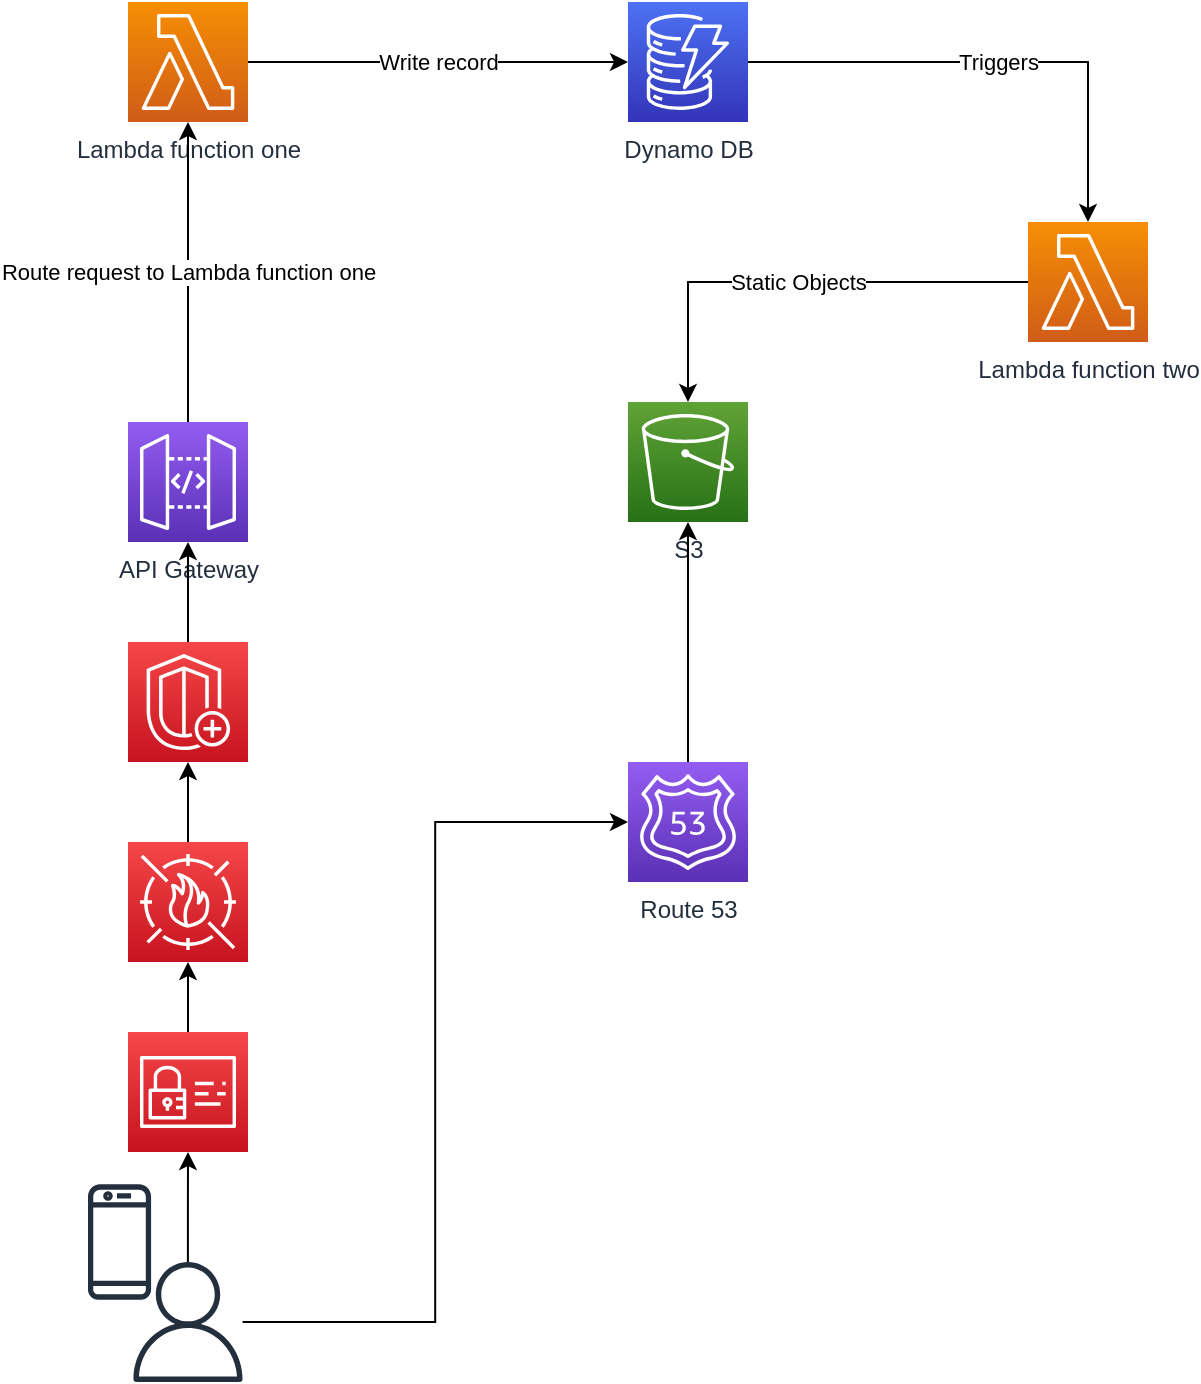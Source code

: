 <mxfile version="16.2.2" type="device" pages="3"><diagram id="x47uHL8uQdAV1XfQ2z89" name="AWS Serverless"><mxGraphModel dx="868" dy="450" grid="1" gridSize="10" guides="1" tooltips="1" connect="1" arrows="1" fold="1" page="1" pageScale="1" pageWidth="827" pageHeight="1169" math="0" shadow="0"><root><mxCell id="7haIx-nQYGhBzFBD8ySP-0"/><mxCell id="7haIx-nQYGhBzFBD8ySP-1" parent="7haIx-nQYGhBzFBD8ySP-0"/><mxCell id="BytjNNwrXTVld8nPMfhm-2" value="Write record" style="edgeStyle=orthogonalEdgeStyle;rounded=0;orthogonalLoop=1;jettySize=auto;html=1;entryX=0;entryY=0.5;entryDx=0;entryDy=0;entryPerimeter=0;" parent="7haIx-nQYGhBzFBD8ySP-1" source="BytjNNwrXTVld8nPMfhm-0" target="BytjNNwrXTVld8nPMfhm-1" edge="1"><mxGeometry relative="1" as="geometry"/></mxCell><mxCell id="BytjNNwrXTVld8nPMfhm-0" value="Lambda function one&lt;br&gt;" style="sketch=0;points=[[0,0,0],[0.25,0,0],[0.5,0,0],[0.75,0,0],[1,0,0],[0,1,0],[0.25,1,0],[0.5,1,0],[0.75,1,0],[1,1,0],[0,0.25,0],[0,0.5,0],[0,0.75,0],[1,0.25,0],[1,0.5,0],[1,0.75,0]];outlineConnect=0;fontColor=#232F3E;gradientColor=#F78E04;gradientDirection=north;fillColor=#D05C17;strokeColor=#ffffff;dashed=0;verticalLabelPosition=bottom;verticalAlign=top;align=center;html=1;fontSize=12;fontStyle=0;aspect=fixed;shape=mxgraph.aws4.resourceIcon;resIcon=mxgraph.aws4.lambda;" parent="7haIx-nQYGhBzFBD8ySP-1" vertex="1"><mxGeometry x="80" y="70" width="60" height="60" as="geometry"/></mxCell><mxCell id="BytjNNwrXTVld8nPMfhm-4" value="Triggers" style="edgeStyle=orthogonalEdgeStyle;rounded=0;orthogonalLoop=1;jettySize=auto;html=1;entryX=0.5;entryY=0;entryDx=0;entryDy=0;entryPerimeter=0;" parent="7haIx-nQYGhBzFBD8ySP-1" source="BytjNNwrXTVld8nPMfhm-1" target="BytjNNwrXTVld8nPMfhm-3" edge="1"><mxGeometry relative="1" as="geometry"/></mxCell><mxCell id="BytjNNwrXTVld8nPMfhm-1" value="Dynamo DB" style="sketch=0;points=[[0,0,0],[0.25,0,0],[0.5,0,0],[0.75,0,0],[1,0,0],[0,1,0],[0.25,1,0],[0.5,1,0],[0.75,1,0],[1,1,0],[0,0.25,0],[0,0.5,0],[0,0.75,0],[1,0.25,0],[1,0.5,0],[1,0.75,0]];outlineConnect=0;fontColor=#232F3E;gradientColor=#4D72F3;gradientDirection=north;fillColor=#3334B9;strokeColor=#ffffff;dashed=0;verticalLabelPosition=bottom;verticalAlign=top;align=center;html=1;fontSize=12;fontStyle=0;aspect=fixed;shape=mxgraph.aws4.resourceIcon;resIcon=mxgraph.aws4.dynamodb;" parent="7haIx-nQYGhBzFBD8ySP-1" vertex="1"><mxGeometry x="330" y="70" width="60" height="60" as="geometry"/></mxCell><mxCell id="BytjNNwrXTVld8nPMfhm-6" value="Static Objects&lt;br&gt;" style="edgeStyle=orthogonalEdgeStyle;rounded=0;orthogonalLoop=1;jettySize=auto;html=1;entryX=0.5;entryY=0;entryDx=0;entryDy=0;entryPerimeter=0;" parent="7haIx-nQYGhBzFBD8ySP-1" source="BytjNNwrXTVld8nPMfhm-3" target="BytjNNwrXTVld8nPMfhm-5" edge="1"><mxGeometry relative="1" as="geometry"/></mxCell><mxCell id="BytjNNwrXTVld8nPMfhm-3" value="Lambda function two" style="sketch=0;points=[[0,0,0],[0.25,0,0],[0.5,0,0],[0.75,0,0],[1,0,0],[0,1,0],[0.25,1,0],[0.5,1,0],[0.75,1,0],[1,1,0],[0,0.25,0],[0,0.5,0],[0,0.75,0],[1,0.25,0],[1,0.5,0],[1,0.75,0]];outlineConnect=0;fontColor=#232F3E;gradientColor=#F78E04;gradientDirection=north;fillColor=#D05C17;strokeColor=#ffffff;dashed=0;verticalLabelPosition=bottom;verticalAlign=top;align=center;html=1;fontSize=12;fontStyle=0;aspect=fixed;shape=mxgraph.aws4.resourceIcon;resIcon=mxgraph.aws4.lambda;" parent="7haIx-nQYGhBzFBD8ySP-1" vertex="1"><mxGeometry x="530" y="180" width="60" height="60" as="geometry"/></mxCell><mxCell id="BytjNNwrXTVld8nPMfhm-5" value="S3&lt;br&gt;" style="sketch=0;points=[[0,0,0],[0.25,0,0],[0.5,0,0],[0.75,0,0],[1,0,0],[0,1,0],[0.25,1,0],[0.5,1,0],[0.75,1,0],[1,1,0],[0,0.25,0],[0,0.5,0],[0,0.75,0],[1,0.25,0],[1,0.5,0],[1,0.75,0]];outlineConnect=0;fontColor=#232F3E;gradientColor=#60A337;gradientDirection=north;fillColor=#277116;strokeColor=#ffffff;dashed=0;verticalLabelPosition=bottom;verticalAlign=top;align=center;html=1;fontSize=12;fontStyle=0;aspect=fixed;shape=mxgraph.aws4.resourceIcon;resIcon=mxgraph.aws4.s3;" parent="7haIx-nQYGhBzFBD8ySP-1" vertex="1"><mxGeometry x="330" y="270" width="60" height="60" as="geometry"/></mxCell><mxCell id="BytjNNwrXTVld8nPMfhm-8" style="edgeStyle=orthogonalEdgeStyle;rounded=0;orthogonalLoop=1;jettySize=auto;html=1;entryX=0.5;entryY=1;entryDx=0;entryDy=0;entryPerimeter=0;" parent="7haIx-nQYGhBzFBD8ySP-1" source="BytjNNwrXTVld8nPMfhm-7" target="BytjNNwrXTVld8nPMfhm-5" edge="1"><mxGeometry relative="1" as="geometry"/></mxCell><mxCell id="BytjNNwrXTVld8nPMfhm-7" value="Route 53" style="sketch=0;points=[[0,0,0],[0.25,0,0],[0.5,0,0],[0.75,0,0],[1,0,0],[0,1,0],[0.25,1,0],[0.5,1,0],[0.75,1,0],[1,1,0],[0,0.25,0],[0,0.5,0],[0,0.75,0],[1,0.25,0],[1,0.5,0],[1,0.75,0]];outlineConnect=0;fontColor=#232F3E;gradientColor=#945DF2;gradientDirection=north;fillColor=#5A30B5;strokeColor=#ffffff;dashed=0;verticalLabelPosition=bottom;verticalAlign=top;align=center;html=1;fontSize=12;fontStyle=0;aspect=fixed;shape=mxgraph.aws4.resourceIcon;resIcon=mxgraph.aws4.route_53;" parent="7haIx-nQYGhBzFBD8ySP-1" vertex="1"><mxGeometry x="330" y="450" width="60" height="60" as="geometry"/></mxCell><mxCell id="BytjNNwrXTVld8nPMfhm-10" style="edgeStyle=orthogonalEdgeStyle;rounded=0;orthogonalLoop=1;jettySize=auto;html=1;entryX=0;entryY=0.5;entryDx=0;entryDy=0;entryPerimeter=0;" parent="7haIx-nQYGhBzFBD8ySP-1" source="BytjNNwrXTVld8nPMfhm-9" target="BytjNNwrXTVld8nPMfhm-7" edge="1"><mxGeometry relative="1" as="geometry"/></mxCell><mxCell id="BytjNNwrXTVld8nPMfhm-18" value="" style="edgeStyle=orthogonalEdgeStyle;rounded=0;orthogonalLoop=1;jettySize=auto;html=1;" parent="7haIx-nQYGhBzFBD8ySP-1" source="BytjNNwrXTVld8nPMfhm-9" target="BytjNNwrXTVld8nPMfhm-15" edge="1"><mxGeometry relative="1" as="geometry"/></mxCell><mxCell id="BytjNNwrXTVld8nPMfhm-9" value="" style="sketch=0;outlineConnect=0;fontColor=#232F3E;gradientColor=none;fillColor=#232F3D;strokeColor=none;dashed=0;verticalLabelPosition=bottom;verticalAlign=top;align=center;html=1;fontSize=12;fontStyle=0;aspect=fixed;pointerEvents=1;shape=mxgraph.aws4.user;" parent="7haIx-nQYGhBzFBD8ySP-1" vertex="1"><mxGeometry x="80" y="700" width="60" height="60" as="geometry"/></mxCell><mxCell id="BytjNNwrXTVld8nPMfhm-14" value="Route request to Lambda function one" style="edgeStyle=orthogonalEdgeStyle;rounded=0;orthogonalLoop=1;jettySize=auto;html=1;" parent="7haIx-nQYGhBzFBD8ySP-1" source="BytjNNwrXTVld8nPMfhm-11" target="BytjNNwrXTVld8nPMfhm-0" edge="1"><mxGeometry relative="1" as="geometry"/></mxCell><mxCell id="BytjNNwrXTVld8nPMfhm-11" value="API Gateway" style="sketch=0;points=[[0,0,0],[0.25,0,0],[0.5,0,0],[0.75,0,0],[1,0,0],[0,1,0],[0.25,1,0],[0.5,1,0],[0.75,1,0],[1,1,0],[0,0.25,0],[0,0.5,0],[0,0.75,0],[1,0.25,0],[1,0.5,0],[1,0.75,0]];outlineConnect=0;fontColor=#232F3E;gradientColor=#945DF2;gradientDirection=north;fillColor=#5A30B5;strokeColor=#ffffff;dashed=0;verticalLabelPosition=bottom;verticalAlign=top;align=center;html=1;fontSize=12;fontStyle=0;aspect=fixed;shape=mxgraph.aws4.resourceIcon;resIcon=mxgraph.aws4.api_gateway;" parent="7haIx-nQYGhBzFBD8ySP-1" vertex="1"><mxGeometry x="80" y="280" width="60" height="60" as="geometry"/></mxCell><mxCell id="BytjNNwrXTVld8nPMfhm-13" value="" style="sketch=0;outlineConnect=0;fontColor=#232F3E;gradientColor=none;fillColor=#232F3D;strokeColor=none;dashed=0;verticalLabelPosition=bottom;verticalAlign=top;align=center;html=1;fontSize=12;fontStyle=0;aspect=fixed;pointerEvents=1;shape=mxgraph.aws4.mobile_client;" parent="7haIx-nQYGhBzFBD8ySP-1" vertex="1"><mxGeometry x="60" y="660" width="31.54" height="60" as="geometry"/></mxCell><mxCell id="BytjNNwrXTVld8nPMfhm-19" value="" style="edgeStyle=orthogonalEdgeStyle;rounded=0;orthogonalLoop=1;jettySize=auto;html=1;" parent="7haIx-nQYGhBzFBD8ySP-1" source="BytjNNwrXTVld8nPMfhm-15" target="BytjNNwrXTVld8nPMfhm-16" edge="1"><mxGeometry relative="1" as="geometry"/></mxCell><mxCell id="BytjNNwrXTVld8nPMfhm-15" value="" style="sketch=0;points=[[0,0,0],[0.25,0,0],[0.5,0,0],[0.75,0,0],[1,0,0],[0,1,0],[0.25,1,0],[0.5,1,0],[0.75,1,0],[1,1,0],[0,0.25,0],[0,0.5,0],[0,0.75,0],[1,0.25,0],[1,0.5,0],[1,0.75,0]];outlineConnect=0;fontColor=#232F3E;gradientColor=#F54749;gradientDirection=north;fillColor=#C7131F;strokeColor=#ffffff;dashed=0;verticalLabelPosition=bottom;verticalAlign=top;align=center;html=1;fontSize=12;fontStyle=0;aspect=fixed;shape=mxgraph.aws4.resourceIcon;resIcon=mxgraph.aws4.identity_and_access_management;" parent="7haIx-nQYGhBzFBD8ySP-1" vertex="1"><mxGeometry x="80" y="585" width="60" height="60" as="geometry"/></mxCell><mxCell id="BytjNNwrXTVld8nPMfhm-20" value="" style="edgeStyle=orthogonalEdgeStyle;rounded=0;orthogonalLoop=1;jettySize=auto;html=1;" parent="7haIx-nQYGhBzFBD8ySP-1" source="BytjNNwrXTVld8nPMfhm-16" target="BytjNNwrXTVld8nPMfhm-17" edge="1"><mxGeometry relative="1" as="geometry"/></mxCell><mxCell id="BytjNNwrXTVld8nPMfhm-16" value="" style="sketch=0;points=[[0,0,0],[0.25,0,0],[0.5,0,0],[0.75,0,0],[1,0,0],[0,1,0],[0.25,1,0],[0.5,1,0],[0.75,1,0],[1,1,0],[0,0.25,0],[0,0.5,0],[0,0.75,0],[1,0.25,0],[1,0.5,0],[1,0.75,0]];outlineConnect=0;fontColor=#232F3E;gradientColor=#F54749;gradientDirection=north;fillColor=#C7131F;strokeColor=#ffffff;dashed=0;verticalLabelPosition=bottom;verticalAlign=top;align=center;html=1;fontSize=12;fontStyle=0;aspect=fixed;shape=mxgraph.aws4.resourceIcon;resIcon=mxgraph.aws4.waf;" parent="7haIx-nQYGhBzFBD8ySP-1" vertex="1"><mxGeometry x="80" y="490" width="60" height="60" as="geometry"/></mxCell><mxCell id="BytjNNwrXTVld8nPMfhm-21" value="" style="edgeStyle=orthogonalEdgeStyle;rounded=0;orthogonalLoop=1;jettySize=auto;html=1;" parent="7haIx-nQYGhBzFBD8ySP-1" source="BytjNNwrXTVld8nPMfhm-17" target="BytjNNwrXTVld8nPMfhm-11" edge="1"><mxGeometry relative="1" as="geometry"/></mxCell><mxCell id="BytjNNwrXTVld8nPMfhm-17" value="" style="sketch=0;points=[[0,0,0],[0.25,0,0],[0.5,0,0],[0.75,0,0],[1,0,0],[0,1,0],[0.25,1,0],[0.5,1,0],[0.75,1,0],[1,1,0],[0,0.25,0],[0,0.5,0],[0,0.75,0],[1,0.25,0],[1,0.5,0],[1,0.75,0]];outlineConnect=0;fontColor=#232F3E;gradientColor=#F54749;gradientDirection=north;fillColor=#C7131F;strokeColor=#ffffff;dashed=0;verticalLabelPosition=bottom;verticalAlign=top;align=center;html=1;fontSize=12;fontStyle=0;aspect=fixed;shape=mxgraph.aws4.resourceIcon;resIcon=mxgraph.aws4.shield;" parent="7haIx-nQYGhBzFBD8ySP-1" vertex="1"><mxGeometry x="80" y="390" width="60" height="60" as="geometry"/></mxCell></root></mxGraphModel></diagram><diagram id="Lh8i8jDyO30mlJOUm7Yt" name="AWS Elastic Beanstalk"><mxGraphModel dx="868" dy="450" grid="1" gridSize="10" guides="1" tooltips="1" connect="1" arrows="1" fold="1" page="1" pageScale="1" pageWidth="827" pageHeight="1169" math="0" shadow="0"><root><mxCell id="bebXSkuYDw6cOpD8br1_-0"/><mxCell id="bebXSkuYDw6cOpD8br1_-1" parent="bebXSkuYDw6cOpD8br1_-0"/><mxCell id="bebXSkuYDw6cOpD8br1_-2" value="Elastic Beanstalk container" style="points=[[0,0],[0.25,0],[0.5,0],[0.75,0],[1,0],[1,0.25],[1,0.5],[1,0.75],[1,1],[0.75,1],[0.5,1],[0.25,1],[0,1],[0,0.75],[0,0.5],[0,0.25]];outlineConnect=0;gradientColor=none;html=1;whiteSpace=wrap;fontSize=12;fontStyle=0;container=1;pointerEvents=0;collapsible=0;recursiveResize=0;shape=mxgraph.aws4.group;grIcon=mxgraph.aws4.group_elastic_beanstalk;strokeColor=#D86613;fillColor=none;verticalAlign=top;align=left;spacingLeft=30;fontColor=#D86613;dashed=0;" parent="bebXSkuYDw6cOpD8br1_-1" vertex="1"><mxGeometry x="350" y="20" width="440" height="440" as="geometry"/></mxCell><mxCell id="bebXSkuYDw6cOpD8br1_-3" value="Region" style="points=[[0,0],[0.25,0],[0.5,0],[0.75,0],[1,0],[1,0.25],[1,0.5],[1,0.75],[1,1],[0.75,1],[0.5,1],[0.25,1],[0,1],[0,0.75],[0,0.5],[0,0.25]];outlineConnect=0;gradientColor=none;html=1;whiteSpace=wrap;fontSize=12;fontStyle=0;container=1;pointerEvents=0;collapsible=0;recursiveResize=0;shape=mxgraph.aws4.group;grIcon=mxgraph.aws4.group_region;strokeColor=#147EBA;fillColor=none;verticalAlign=top;align=left;spacingLeft=30;fontColor=#147EBA;dashed=1;" parent="bebXSkuYDw6cOpD8br1_-1" vertex="1"><mxGeometry x="10" y="10" width="790" height="480" as="geometry"/></mxCell><mxCell id="bebXSkuYDw6cOpD8br1_-4" value="Availability Zone A" style="fillColor=none;strokeColor=#147EBA;dashed=1;verticalAlign=top;fontStyle=0;fontColor=#147EBA;" parent="bebXSkuYDw6cOpD8br1_-3" vertex="1"><mxGeometry x="390" y="40" width="320" height="170" as="geometry"/></mxCell><mxCell id="bebXSkuYDw6cOpD8br1_-5" value="Availability Zone B" style="fillColor=none;strokeColor=#147EBA;dashed=1;verticalAlign=top;fontStyle=0;fontColor=#147EBA;" parent="bebXSkuYDw6cOpD8br1_-3" vertex="1"><mxGeometry x="390" y="250" width="320" height="170" as="geometry"/></mxCell><mxCell id="bebXSkuYDw6cOpD8br1_-16" style="edgeStyle=orthogonalEdgeStyle;rounded=0;orthogonalLoop=1;jettySize=auto;html=1;" parent="bebXSkuYDw6cOpD8br1_-3" source="bebXSkuYDw6cOpD8br1_-6" target="bebXSkuYDw6cOpD8br1_-14" edge="1"><mxGeometry relative="1" as="geometry"/></mxCell><mxCell id="bebXSkuYDw6cOpD8br1_-6" value="Instances&lt;br&gt;" style="sketch=0;outlineConnect=0;fontColor=#232F3E;gradientColor=none;fillColor=#D45B07;strokeColor=none;dashed=0;verticalLabelPosition=bottom;verticalAlign=top;align=center;html=1;fontSize=12;fontStyle=0;aspect=fixed;pointerEvents=1;shape=mxgraph.aws4.instances;" parent="bebXSkuYDw6cOpD8br1_-3" vertex="1"><mxGeometry x="510" y="90.5" width="69" height="69" as="geometry"/></mxCell><mxCell id="bebXSkuYDw6cOpD8br1_-8" value="Instances&lt;br&gt;" style="sketch=0;outlineConnect=0;fontColor=#232F3E;gradientColor=none;fillColor=#D45B07;strokeColor=none;dashed=0;verticalLabelPosition=bottom;verticalAlign=top;align=center;html=1;fontSize=12;fontStyle=0;aspect=fixed;pointerEvents=1;shape=mxgraph.aws4.instances;" parent="bebXSkuYDw6cOpD8br1_-3" vertex="1"><mxGeometry x="510" y="310" width="69" height="69" as="geometry"/></mxCell><mxCell id="bebXSkuYDw6cOpD8br1_-9" value="Elastic Beanstalk App" style="sketch=0;outlineConnect=0;fontColor=#232F3E;gradientColor=none;fillColor=#D45B07;strokeColor=none;dashed=0;verticalLabelPosition=bottom;verticalAlign=top;align=center;html=1;fontSize=12;fontStyle=0;aspect=fixed;pointerEvents=1;shape=mxgraph.aws4.application;" parent="bebXSkuYDw6cOpD8br1_-3" vertex="1"><mxGeometry x="630" y="70" width="31" height="48" as="geometry"/></mxCell><mxCell id="bebXSkuYDw6cOpD8br1_-10" value="Elastic Beanstalk App" style="sketch=0;outlineConnect=0;fontColor=#232F3E;gradientColor=none;fillColor=#D45B07;strokeColor=none;dashed=0;verticalLabelPosition=bottom;verticalAlign=top;align=center;html=1;fontSize=12;fontStyle=0;aspect=fixed;pointerEvents=1;shape=mxgraph.aws4.application;" parent="bebXSkuYDw6cOpD8br1_-3" vertex="1"><mxGeometry x="630" y="290" width="31" height="48" as="geometry"/></mxCell><mxCell id="bebXSkuYDw6cOpD8br1_-11" value="Auto Scaling" style="sketch=0;outlineConnect=0;fontColor=#232F3E;gradientColor=none;fillColor=#D45B07;strokeColor=none;dashed=0;verticalLabelPosition=bottom;verticalAlign=top;align=center;html=1;fontSize=12;fontStyle=0;aspect=fixed;pointerEvents=1;shape=mxgraph.aws4.auto_scaling2;" parent="bebXSkuYDw6cOpD8br1_-3" vertex="1"><mxGeometry x="404" y="50" width="48" height="48" as="geometry"/></mxCell><mxCell id="bebXSkuYDw6cOpD8br1_-13" value="Auto Scaling" style="sketch=0;outlineConnect=0;fontColor=#232F3E;gradientColor=none;fillColor=#D45B07;strokeColor=none;dashed=0;verticalLabelPosition=bottom;verticalAlign=top;align=center;html=1;fontSize=12;fontStyle=0;aspect=fixed;pointerEvents=1;shape=mxgraph.aws4.auto_scaling2;" parent="bebXSkuYDw6cOpD8br1_-3" vertex="1"><mxGeometry x="404" y="262" width="48" height="48" as="geometry"/></mxCell><mxCell id="bebXSkuYDw6cOpD8br1_-17" style="edgeStyle=orthogonalEdgeStyle;rounded=0;orthogonalLoop=1;jettySize=auto;html=1;" parent="bebXSkuYDw6cOpD8br1_-3" source="bebXSkuYDw6cOpD8br1_-14" target="bebXSkuYDw6cOpD8br1_-6" edge="1"><mxGeometry relative="1" as="geometry"/></mxCell><mxCell id="bebXSkuYDw6cOpD8br1_-19" style="edgeStyle=orthogonalEdgeStyle;rounded=0;orthogonalLoop=1;jettySize=auto;html=1;" parent="bebXSkuYDw6cOpD8br1_-3" source="bebXSkuYDw6cOpD8br1_-14" target="bebXSkuYDw6cOpD8br1_-15" edge="1"><mxGeometry relative="1" as="geometry"/></mxCell><mxCell id="bebXSkuYDw6cOpD8br1_-14" value="" style="sketch=0;points=[[0,0,0],[0.25,0,0],[0.5,0,0],[0.75,0,0],[1,0,0],[0,1,0],[0.25,1,0],[0.5,1,0],[0.75,1,0],[1,1,0],[0,0.25,0],[0,0.5,0],[0,0.75,0],[1,0.25,0],[1,0.5,0],[1,0.75,0]];outlineConnect=0;fontColor=#232F3E;gradientColor=#F78E04;gradientDirection=north;fillColor=#D05C17;strokeColor=#ffffff;dashed=0;verticalLabelPosition=bottom;verticalAlign=top;align=center;html=1;fontSize=12;fontStyle=0;aspect=fixed;shape=mxgraph.aws4.resourceIcon;resIcon=mxgraph.aws4.lambda;" parent="bebXSkuYDw6cOpD8br1_-3" vertex="1"><mxGeometry x="260" y="201" width="69" height="69" as="geometry"/></mxCell><mxCell id="bebXSkuYDw6cOpD8br1_-18" style="edgeStyle=orthogonalEdgeStyle;rounded=0;orthogonalLoop=1;jettySize=auto;html=1;entryX=0;entryY=0.5;entryDx=0;entryDy=0;entryPerimeter=0;" parent="bebXSkuYDw6cOpD8br1_-3" source="bebXSkuYDw6cOpD8br1_-15" target="bebXSkuYDw6cOpD8br1_-14" edge="1"><mxGeometry relative="1" as="geometry"/></mxCell><mxCell id="bebXSkuYDw6cOpD8br1_-23" style="edgeStyle=orthogonalEdgeStyle;rounded=0;orthogonalLoop=1;jettySize=auto;html=1;" parent="bebXSkuYDw6cOpD8br1_-3" source="bebXSkuYDw6cOpD8br1_-15" target="bebXSkuYDw6cOpD8br1_-20" edge="1"><mxGeometry relative="1" as="geometry"/></mxCell><mxCell id="bebXSkuYDw6cOpD8br1_-15" value="" style="sketch=0;points=[[0,0,0],[0.25,0,0],[0.5,0,0],[0.75,0,0],[1,0,0],[0,1,0],[0.25,1,0],[0.5,1,0],[0.75,1,0],[1,1,0],[0,0.25,0],[0,0.5,0],[0,0.75,0],[1,0.25,0],[1,0.5,0],[1,0.75,0]];outlineConnect=0;fontColor=#232F3E;gradientColor=#FF4F8B;gradientDirection=north;fillColor=#BC1356;strokeColor=#ffffff;dashed=0;verticalLabelPosition=bottom;verticalAlign=top;align=center;html=1;fontSize=12;fontStyle=0;aspect=fixed;shape=mxgraph.aws4.resourceIcon;resIcon=mxgraph.aws4.api_gateway;" parent="bebXSkuYDw6cOpD8br1_-3" vertex="1"><mxGeometry x="130" y="201" width="69" height="69" as="geometry"/></mxCell><mxCell id="bebXSkuYDw6cOpD8br1_-21" value="" style="edgeStyle=orthogonalEdgeStyle;rounded=0;orthogonalLoop=1;jettySize=auto;html=1;" parent="bebXSkuYDw6cOpD8br1_-3" source="bebXSkuYDw6cOpD8br1_-20" target="bebXSkuYDw6cOpD8br1_-15" edge="1"><mxGeometry relative="1" as="geometry"/></mxCell><mxCell id="bebXSkuYDw6cOpD8br1_-20" value="" style="sketch=0;outlineConnect=0;fontColor=#232F3E;gradientColor=none;fillColor=#232F3D;strokeColor=none;dashed=0;verticalLabelPosition=bottom;verticalAlign=top;align=center;html=1;fontSize=12;fontStyle=0;aspect=fixed;pointerEvents=1;shape=mxgraph.aws4.client;" parent="bebXSkuYDw6cOpD8br1_-3" vertex="1"><mxGeometry y="205.5" width="61.58" height="60" as="geometry"/></mxCell><mxCell id="GNMKlbIyVBX_N_jxkWPA-0" value="Cost Explorer" style="sketch=0;points=[[0,0,0],[0.25,0,0],[0.5,0,0],[0.75,0,0],[1,0,0],[0,1,0],[0.25,1,0],[0.5,1,0],[0.75,1,0],[1,1,0],[0,0.25,0],[0,0.5,0],[0,0.75,0],[1,0.25,0],[1,0.5,0],[1,0.75,0]];outlineConnect=0;fontColor=#232F3E;gradientColor=#60A337;gradientDirection=north;fillColor=#277116;strokeColor=#ffffff;dashed=0;verticalLabelPosition=bottom;verticalAlign=top;align=center;html=1;fontSize=12;fontStyle=0;aspect=fixed;shape=mxgraph.aws4.resourceIcon;resIcon=mxgraph.aws4.cost_explorer;" vertex="1" parent="bebXSkuYDw6cOpD8br1_-3"><mxGeometry x="720" y="30" width="50" height="50" as="geometry"/></mxCell><mxCell id="GNMKlbIyVBX_N_jxkWPA-1" value="Budgests" style="sketch=0;points=[[0,0,0],[0.25,0,0],[0.5,0,0],[0.75,0,0],[1,0,0],[0,1,0],[0.25,1,0],[0.5,1,0],[0.75,1,0],[1,1,0],[0,0.25,0],[0,0.5,0],[0,0.75,0],[1,0.25,0],[1,0.5,0],[1,0.75,0]];outlineConnect=0;fontColor=#232F3E;gradientColor=#60A337;gradientDirection=north;fillColor=#277116;strokeColor=#ffffff;dashed=0;verticalLabelPosition=bottom;verticalAlign=top;align=center;html=1;fontSize=12;fontStyle=0;aspect=fixed;shape=mxgraph.aws4.resourceIcon;resIcon=mxgraph.aws4.budgets_2;" vertex="1" parent="bebXSkuYDw6cOpD8br1_-3"><mxGeometry x="720" y="109.5" width="50" height="50" as="geometry"/></mxCell></root></mxGraphModel></diagram><diagram id="I7MtZgo5Zb_or3TOqlX5" name="AWS CloudFormation"><mxGraphModel dx="868" dy="1619" grid="1" gridSize="10" guides="1" tooltips="1" connect="1" arrows="1" fold="1" page="1" pageScale="1" pageWidth="827" pageHeight="1169" math="0" shadow="0"><root><mxCell id="JUUWfm1RmODbYUtGOf2g-0"/><mxCell id="JUUWfm1RmODbYUtGOf2g-1" parent="JUUWfm1RmODbYUtGOf2g-0"/><mxCell id="YaAl2dlz8YYiDBAo9Gw8-7" style="edgeStyle=orthogonalEdgeStyle;rounded=0;orthogonalLoop=1;jettySize=auto;html=1;entryX=0;entryY=0.5;entryDx=0;entryDy=0;entryPerimeter=0;" edge="1" parent="JUUWfm1RmODbYUtGOf2g-1" source="JUUWfm1RmODbYUtGOf2g-4" target="JUUWfm1RmODbYUtGOf2g-2"><mxGeometry relative="1" as="geometry"/></mxCell><mxCell id="JUUWfm1RmODbYUtGOf2g-4" value="Script JSON&amp;nbsp;" style="sketch=0;outlineConnect=0;fontColor=#232F3E;gradientColor=none;fillColor=#B0084D;strokeColor=none;dashed=0;verticalLabelPosition=bottom;verticalAlign=top;align=center;html=1;fontSize=12;fontStyle=0;aspect=fixed;pointerEvents=1;shape=mxgraph.aws4.change_set;" vertex="1" parent="JUUWfm1RmODbYUtGOf2g-1"><mxGeometry x="251.5" y="199" width="65" height="78" as="geometry"/></mxCell><mxCell id="JUUWfm1RmODbYUtGOf2g-8" style="edgeStyle=orthogonalEdgeStyle;rounded=0;orthogonalLoop=1;jettySize=auto;html=1;" edge="1" parent="JUUWfm1RmODbYUtGOf2g-1" source="JUUWfm1RmODbYUtGOf2g-5" target="JUUWfm1RmODbYUtGOf2g-2"><mxGeometry relative="1" as="geometry"/></mxCell><mxCell id="JUUWfm1RmODbYUtGOf2g-5" value="CLI" style="sketch=0;outlineConnect=0;fontColor=#232F3E;gradientColor=none;fillColor=#D45B07;strokeColor=none;dashed=0;verticalLabelPosition=bottom;verticalAlign=top;align=center;html=1;fontSize=12;fontStyle=0;aspect=fixed;pointerEvents=1;shape=mxgraph.aws4.ecs_copilot_cli;" vertex="1" parent="JUUWfm1RmODbYUtGOf2g-1"><mxGeometry x="400" y="63" width="69.82" height="64" as="geometry"/></mxCell><mxCell id="JUUWfm1RmODbYUtGOf2g-10" style="edgeStyle=orthogonalEdgeStyle;rounded=0;orthogonalLoop=1;jettySize=auto;html=1;" edge="1" parent="JUUWfm1RmODbYUtGOf2g-1" source="JUUWfm1RmODbYUtGOf2g-7" target="JUUWfm1RmODbYUtGOf2g-2"><mxGeometry relative="1" as="geometry"/></mxCell><mxCell id="JUUWfm1RmODbYUtGOf2g-7" value="Console&amp;nbsp;" style="sketch=0;points=[[0,0,0],[0.25,0,0],[0.5,0,0],[0.75,0,0],[1,0,0],[0,1,0],[0.25,1,0],[0.5,1,0],[0.75,1,0],[1,1,0],[0,0.25,0],[0,0.5,0],[0,0.75,0],[1,0.25,0],[1,0.5,0],[1,0.75,0]];points=[[0,0,0],[0.25,0,0],[0.5,0,0],[0.75,0,0],[1,0,0],[0,1,0],[0.25,1,0],[0.5,1,0],[0.75,1,0],[1,1,0],[0,0.25,0],[0,0.5,0],[0,0.75,0],[1,0.25,0],[1,0.5,0],[1,0.75,0]];outlineConnect=0;fontColor=#232F3E;gradientColor=#F34482;gradientDirection=north;fillColor=#BC1356;strokeColor=#ffffff;dashed=0;verticalLabelPosition=bottom;verticalAlign=top;align=center;html=1;fontSize=12;fontStyle=0;aspect=fixed;shape=mxgraph.aws4.resourceIcon;resIcon=mxgraph.aws4.management_console;" vertex="1" parent="JUUWfm1RmODbYUtGOf2g-1"><mxGeometry x="630" y="60" width="70" height="70" as="geometry"/></mxCell><mxCell id="YaAl2dlz8YYiDBAo9Gw8-10" value="" style="edgeStyle=orthogonalEdgeStyle;rounded=0;orthogonalLoop=1;jettySize=auto;html=1;" edge="1" parent="JUUWfm1RmODbYUtGOf2g-1" source="YaAl2dlz8YYiDBAo9Gw8-0" target="YaAl2dlz8YYiDBAo9Gw8-1"><mxGeometry relative="1" as="geometry"/></mxCell><mxCell id="YaAl2dlz8YYiDBAo9Gw8-0" value="Users&lt;br&gt;" style="sketch=0;outlineConnect=0;fontColor=#232F3E;gradientColor=none;fillColor=#232F3D;strokeColor=none;dashed=0;verticalLabelPosition=bottom;verticalAlign=top;align=center;html=1;fontSize=12;fontStyle=0;aspect=fixed;pointerEvents=1;shape=mxgraph.aws4.users;" vertex="1" parent="JUUWfm1RmODbYUtGOf2g-1"><mxGeometry x="10" y="521" width="78" height="78" as="geometry"/></mxCell><mxCell id="YaAl2dlz8YYiDBAo9Gw8-11" style="edgeStyle=orthogonalEdgeStyle;rounded=0;orthogonalLoop=1;jettySize=auto;html=1;entryX=0;entryY=0.5;entryDx=0;entryDy=0;entryPerimeter=0;" edge="1" parent="JUUWfm1RmODbYUtGOf2g-1" source="YaAl2dlz8YYiDBAo9Gw8-1" target="YaAl2dlz8YYiDBAo9Gw8-9"><mxGeometry relative="1" as="geometry"/></mxCell><mxCell id="YaAl2dlz8YYiDBAo9Gw8-1" value="SDK" style="sketch=0;outlineConnect=0;fontColor=#232F3E;gradientColor=none;fillColor=#232F3D;strokeColor=none;dashed=0;verticalLabelPosition=bottom;verticalAlign=top;align=center;html=1;fontSize=12;fontStyle=0;aspect=fixed;pointerEvents=1;shape=mxgraph.aws4.external_sdk;" vertex="1" parent="JUUWfm1RmODbYUtGOf2g-1"><mxGeometry x="140" y="521" width="68" height="78" as="geometry"/></mxCell><mxCell id="YaAl2dlz8YYiDBAo9Gw8-4" style="edgeStyle=orthogonalEdgeStyle;rounded=0;orthogonalLoop=1;jettySize=auto;html=1;" edge="1" parent="JUUWfm1RmODbYUtGOf2g-1" source="YaAl2dlz8YYiDBAo9Gw8-2" target="JUUWfm1RmODbYUtGOf2g-2"><mxGeometry relative="1" as="geometry"/></mxCell><mxCell id="YaAl2dlz8YYiDBAo9Gw8-2" value="SDK" style="sketch=0;outlineConnect=0;fontColor=#232F3E;gradientColor=none;fillColor=#232F3D;strokeColor=none;dashed=0;verticalLabelPosition=bottom;verticalAlign=top;align=center;html=1;fontSize=12;fontStyle=0;aspect=fixed;pointerEvents=1;shape=mxgraph.aws4.external_sdk;" vertex="1" parent="JUUWfm1RmODbYUtGOf2g-1"><mxGeometry x="526.98" y="-10" width="61.03" height="70" as="geometry"/></mxCell><mxCell id="YaAl2dlz8YYiDBAo9Gw8-3" value="AWS Cloud" style="points=[[0,0],[0.25,0],[0.5,0],[0.75,0],[1,0],[1,0.25],[1,0.5],[1,0.75],[1,1],[0.75,1],[0.5,1],[0.25,1],[0,1],[0,0.75],[0,0.5],[0,0.25]];outlineConnect=0;gradientColor=none;html=1;whiteSpace=wrap;fontSize=12;fontStyle=0;container=1;pointerEvents=0;collapsible=0;recursiveResize=0;shape=mxgraph.aws4.group;grIcon=mxgraph.aws4.group_aws_cloud_alt;strokeColor=#232F3E;fillColor=none;verticalAlign=top;align=left;spacingLeft=30;fontColor=#232F3E;dashed=0;" vertex="1" parent="JUUWfm1RmODbYUtGOf2g-1"><mxGeometry x="490" y="156" width="300" height="164" as="geometry"/></mxCell><mxCell id="JUUWfm1RmODbYUtGOf2g-2" value="CloudFormation&lt;br&gt;" style="sketch=0;points=[[0,0,0],[0.25,0,0],[0.5,0,0],[0.75,0,0],[1,0,0],[0,1,0],[0.25,1,0],[0.5,1,0],[0.75,1,0],[1,1,0],[0,0.25,0],[0,0.5,0],[0,0.75,0],[1,0.25,0],[1,0.5,0],[1,0.75,0]];points=[[0,0,0],[0.25,0,0],[0.5,0,0],[0.75,0,0],[1,0,0],[0,1,0],[0.25,1,0],[0.5,1,0],[0.75,1,0],[1,1,0],[0,0.25,0],[0,0.5,0],[0,0.75,0],[1,0.25,0],[1,0.5,0],[1,0.75,0]];outlineConnect=0;fontColor=#232F3E;gradientColor=#F34482;gradientDirection=north;fillColor=#BC1356;strokeColor=#ffffff;dashed=0;verticalLabelPosition=bottom;verticalAlign=top;align=center;html=1;fontSize=12;fontStyle=0;aspect=fixed;shape=mxgraph.aws4.resourceIcon;resIcon=mxgraph.aws4.cloudformation;" vertex="1" parent="YaAl2dlz8YYiDBAo9Gw8-3"><mxGeometry x="28.5" y="43" width="78" height="78" as="geometry"/></mxCell><mxCell id="JUUWfm1RmODbYUtGOf2g-3" value="Pilha" style="sketch=0;outlineConnect=0;fontColor=#232F3E;gradientColor=none;fillColor=#B0084D;strokeColor=none;dashed=0;verticalLabelPosition=bottom;verticalAlign=top;align=center;html=1;fontSize=12;fontStyle=0;aspect=fixed;pointerEvents=1;shape=mxgraph.aws4.stack;" vertex="1" parent="YaAl2dlz8YYiDBAo9Gw8-3"><mxGeometry x="190" y="45" width="78" height="76" as="geometry"/></mxCell><mxCell id="JUUWfm1RmODbYUtGOf2g-12" style="edgeStyle=orthogonalEdgeStyle;rounded=0;orthogonalLoop=1;jettySize=auto;html=1;entryX=0.023;entryY=0.487;entryDx=0;entryDy=0;entryPerimeter=0;" edge="1" parent="YaAl2dlz8YYiDBAo9Gw8-3" source="JUUWfm1RmODbYUtGOf2g-2" target="JUUWfm1RmODbYUtGOf2g-3"><mxGeometry relative="1" as="geometry"/></mxCell><mxCell id="YaAl2dlz8YYiDBAo9Gw8-8" value="AWS Cloud" style="points=[[0,0],[0.25,0],[0.5,0],[0.75,0],[1,0],[1,0.25],[1,0.5],[1,0.75],[1,1],[0.75,1],[0.5,1],[0.25,1],[0,1],[0,0.75],[0,0.5],[0,0.25]];outlineConnect=0;gradientColor=none;html=1;whiteSpace=wrap;fontSize=12;fontStyle=0;container=1;pointerEvents=0;collapsible=0;recursiveResize=0;shape=mxgraph.aws4.group;grIcon=mxgraph.aws4.group_aws_cloud_alt;strokeColor=#232F3E;fillColor=none;verticalAlign=top;align=left;spacingLeft=30;fontColor=#232F3E;dashed=0;" vertex="1" parent="JUUWfm1RmODbYUtGOf2g-1"><mxGeometry x="230" y="360" width="510" height="400" as="geometry"/></mxCell><mxCell id="YaAl2dlz8YYiDBAo9Gw8-20" style="edgeStyle=orthogonalEdgeStyle;rounded=0;orthogonalLoop=1;jettySize=auto;html=1;entryX=0.5;entryY=0;entryDx=0;entryDy=0;entryPerimeter=0;" edge="1" parent="YaAl2dlz8YYiDBAo9Gw8-8" source="YaAl2dlz8YYiDBAo9Gw8-9" target="YaAl2dlz8YYiDBAo9Gw8-18"><mxGeometry relative="1" as="geometry"/></mxCell><mxCell id="YaAl2dlz8YYiDBAo9Gw8-9" value="SQS&lt;br&gt;" style="sketch=0;points=[[0,0,0],[0.25,0,0],[0.5,0,0],[0.75,0,0],[1,0,0],[0,1,0],[0.25,1,0],[0.5,1,0],[0.75,1,0],[1,1,0],[0,0.25,0],[0,0.5,0],[0,0.75,0],[1,0.25,0],[1,0.5,0],[1,0.75,0]];outlineConnect=0;fontColor=#232F3E;gradientColor=#FF4F8B;gradientDirection=north;fillColor=#BC1356;strokeColor=#ffffff;dashed=0;verticalLabelPosition=bottom;verticalAlign=top;align=center;html=1;fontSize=12;fontStyle=0;aspect=fixed;shape=mxgraph.aws4.resourceIcon;resIcon=mxgraph.aws4.sqs;" vertex="1" parent="YaAl2dlz8YYiDBAo9Gw8-8"><mxGeometry x="50" y="160" width="78" height="78" as="geometry"/></mxCell><mxCell id="YaAl2dlz8YYiDBAo9Gw8-12" value="VPC" style="points=[[0,0],[0.25,0],[0.5,0],[0.75,0],[1,0],[1,0.25],[1,0.5],[1,0.75],[1,1],[0.75,1],[0.5,1],[0.25,1],[0,1],[0,0.75],[0,0.5],[0,0.25]];outlineConnect=0;gradientColor=none;html=1;whiteSpace=wrap;fontSize=12;fontStyle=0;container=1;pointerEvents=0;collapsible=0;recursiveResize=0;shape=mxgraph.aws4.group;grIcon=mxgraph.aws4.group_vpc;strokeColor=#248814;fillColor=none;verticalAlign=top;align=left;spacingLeft=30;fontColor=#AAB7B8;dashed=0;" vertex="1" parent="YaAl2dlz8YYiDBAo9Gw8-8"><mxGeometry x="160" y="31" width="320" height="329" as="geometry"/></mxCell><mxCell id="YaAl2dlz8YYiDBAo9Gw8-13" value="Auto Scaling group" style="points=[[0,0],[0.25,0],[0.5,0],[0.75,0],[1,0],[1,0.25],[1,0.5],[1,0.75],[1,1],[0.75,1],[0.5,1],[0.25,1],[0,1],[0,0.75],[0,0.5],[0,0.25]];outlineConnect=0;gradientColor=none;html=1;whiteSpace=wrap;fontSize=12;fontStyle=0;container=1;pointerEvents=0;collapsible=0;recursiveResize=0;shape=mxgraph.aws4.groupCenter;grIcon=mxgraph.aws4.group_auto_scaling_group;grStroke=1;strokeColor=#D86613;fillColor=none;verticalAlign=top;align=center;fontColor=#D86613;dashed=1;spacingTop=25;" vertex="1" parent="YaAl2dlz8YYiDBAo9Gw8-12"><mxGeometry x="40" y="39" width="250" height="251" as="geometry"/></mxCell><mxCell id="YaAl2dlz8YYiDBAo9Gw8-14" value="Instances EC2" style="sketch=0;outlineConnect=0;fontColor=#232F3E;gradientColor=none;fillColor=#D45B07;strokeColor=none;dashed=0;verticalLabelPosition=bottom;verticalAlign=top;align=center;html=1;fontSize=12;fontStyle=0;aspect=fixed;pointerEvents=1;shape=mxgraph.aws4.instances;" vertex="1" parent="YaAl2dlz8YYiDBAo9Gw8-13"><mxGeometry x="85.5" y="91" width="69" height="69" as="geometry"/></mxCell><mxCell id="YaAl2dlz8YYiDBAo9Gw8-22" value="" style="edgeStyle=orthogonalEdgeStyle;html=1;endArrow=block;elbow=vertical;startArrow=block;startFill=1;endFill=1;strokeColor=#545B64;rounded=0;" edge="1" parent="YaAl2dlz8YYiDBAo9Gw8-13" target="YaAl2dlz8YYiDBAo9Gw8-15"><mxGeometry width="100" relative="1" as="geometry"><mxPoint x="156.25" y="129.5" as="sourcePoint"/><mxPoint x="313.75" y="129.5" as="targetPoint"/><Array as="points"/></mxGeometry></mxCell><mxCell id="YaAl2dlz8YYiDBAo9Gw8-21" value="" style="edgeStyle=orthogonalEdgeStyle;html=1;endArrow=block;elbow=vertical;startArrow=block;startFill=1;endFill=1;strokeColor=#545B64;rounded=0;" edge="1" parent="YaAl2dlz8YYiDBAo9Gw8-12" target="YaAl2dlz8YYiDBAo9Gw8-14"><mxGeometry width="100" relative="1" as="geometry"><mxPoint x="-32" y="168.5" as="sourcePoint"/><mxPoint x="68" y="168.5" as="targetPoint"/><Array as="points"><mxPoint x="90" y="169"/><mxPoint x="90" y="169"/></Array></mxGeometry></mxCell><mxCell id="YaAl2dlz8YYiDBAo9Gw8-19" style="edgeStyle=orthogonalEdgeStyle;rounded=0;orthogonalLoop=1;jettySize=auto;html=1;" edge="1" parent="YaAl2dlz8YYiDBAo9Gw8-8" source="YaAl2dlz8YYiDBAo9Gw8-18" target="YaAl2dlz8YYiDBAo9Gw8-14"><mxGeometry relative="1" as="geometry"/></mxCell><mxCell id="YaAl2dlz8YYiDBAo9Gw8-18" value="CloudWatch&lt;br&gt;" style="sketch=0;points=[[0,0,0],[0.25,0,0],[0.5,0,0],[0.75,0,0],[1,0,0],[0,1,0],[0.25,1,0],[0.5,1,0],[0.75,1,0],[1,1,0],[0,0.25,0],[0,0.5,0],[0,0.75,0],[1,0.25,0],[1,0.5,0],[1,0.75,0]];points=[[0,0,0],[0.25,0,0],[0.5,0,0],[0.75,0,0],[1,0,0],[0,1,0],[0.25,1,0],[0.5,1,0],[0.75,1,0],[1,1,0],[0,0.25,0],[0,0.5,0],[0,0.75,0],[1,0.25,0],[1,0.5,0],[1,0.75,0]];outlineConnect=0;fontColor=#232F3E;gradientColor=#F34482;gradientDirection=north;fillColor=#BC1356;strokeColor=#ffffff;dashed=0;verticalLabelPosition=bottom;verticalAlign=top;align=center;html=1;fontSize=12;fontStyle=0;aspect=fixed;shape=mxgraph.aws4.resourceIcon;resIcon=mxgraph.aws4.cloudwatch_2;" vertex="1" parent="YaAl2dlz8YYiDBAo9Gw8-8"><mxGeometry x="50" y="290" width="78" height="78" as="geometry"/></mxCell><mxCell id="YaAl2dlz8YYiDBAo9Gw8-15" value="S3&lt;br&gt;" style="sketch=0;outlineConnect=0;fontColor=#232F3E;gradientColor=none;fillColor=#3F8624;strokeColor=none;dashed=0;verticalLabelPosition=bottom;verticalAlign=top;align=center;html=1;fontSize=12;fontStyle=0;aspect=fixed;pointerEvents=1;shape=mxgraph.aws4.bucket;" vertex="1" parent="JUUWfm1RmODbYUtGOf2g-1"><mxGeometry x="770" y="521" width="75" height="78" as="geometry"/></mxCell></root></mxGraphModel></diagram></mxfile>